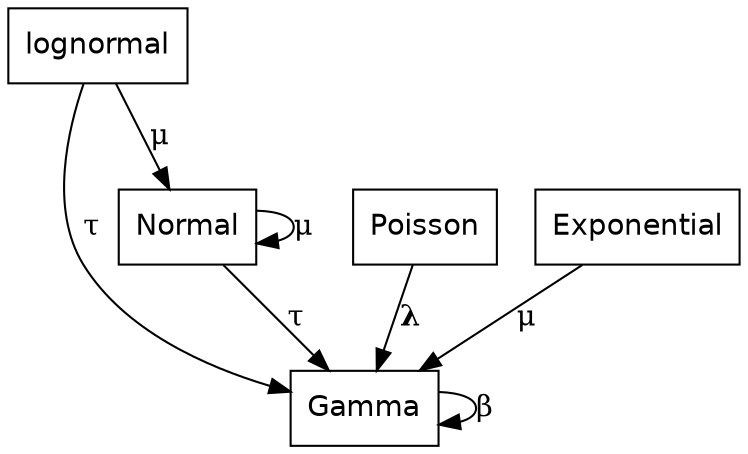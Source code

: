 digraph conjugate_gamma {
  node[shape = box, fontname = Helvetica]
  gamma[label = Gamma]
  normal[label = Normal]
  poisson[label = Poisson]
  lognormal[label = lognormal]
  exp[label = Exponential]

  gamma -> gamma [label = "β"]
  normal -> normal [label = "μ"]
  normal -> gamma [label = "τ"]
  lognormal -> gamma [label = "τ"]
  lognormal -> normal [label = "μ"]
  exp -> gamma [label = "μ"]
  poisson -> gamma [label = "𝛌"]
}
